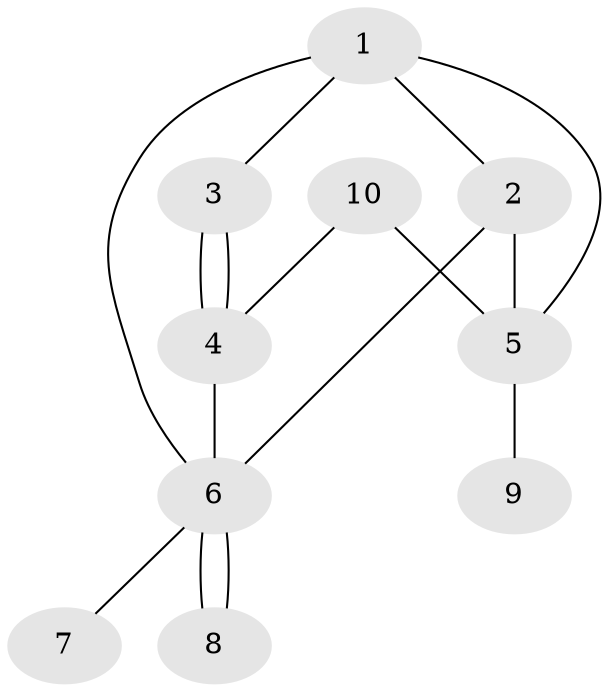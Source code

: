 // Generated by graphtools (version 1.34) at Tue Nov  5 03:36:11 2019
// undirected, 10 vertices, 15 edges
graph export_dot {
  node [color=gray90,style=filled];
  "1";
  "10";
  "2";
  "3";
  "4";
  "5";
  "6";
  "7";
  "8";
  "9";
  "1" -- "6";
  "1" -- "2";
  "1" -- "5";
  "1" -- "3";
  "10" -- "4";
  "10" -- "5";
  "2" -- "5";
  "2" -- "6";
  "3" -- "4";
  "3" -- "4";
  "4" -- "6";
  "5" -- "9";
  "6" -- "7";
  "6" -- "8";
  "6" -- "8";
}
